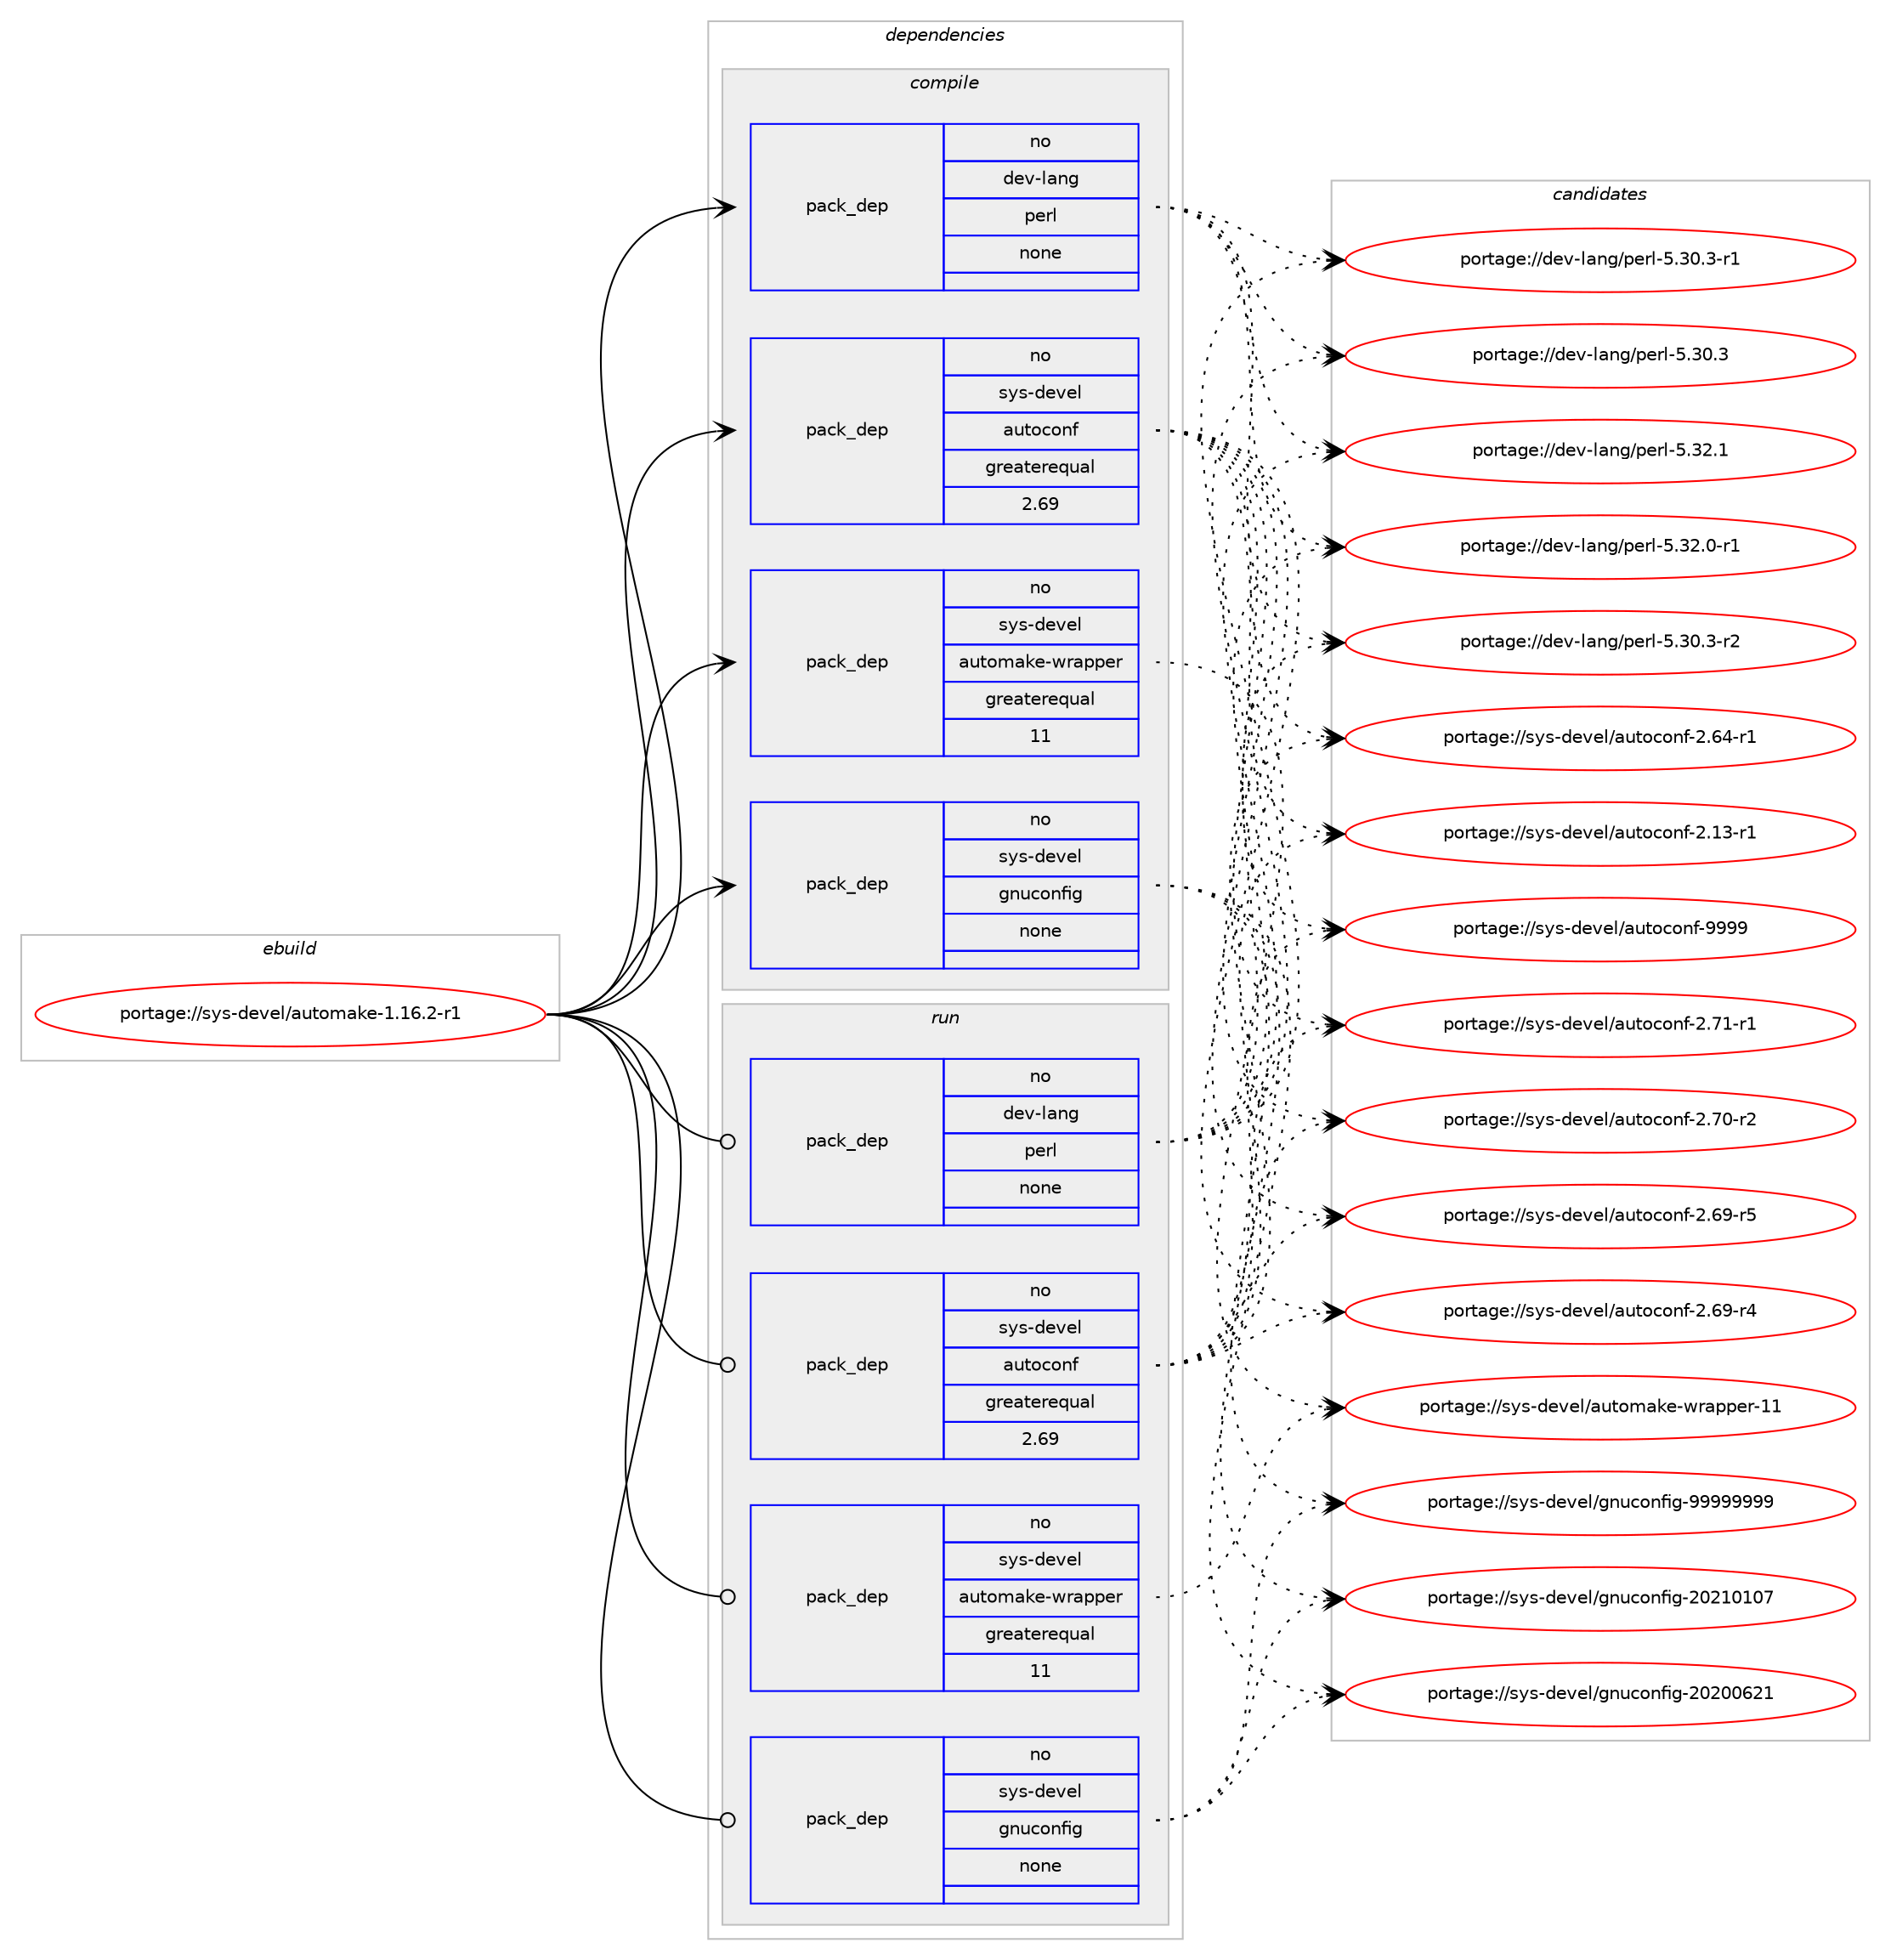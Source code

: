 digraph prolog {

# *************
# Graph options
# *************

newrank=true;
concentrate=true;
compound=true;
graph [rankdir=LR,fontname=Helvetica,fontsize=10,ranksep=1.5];#, ranksep=2.5, nodesep=0.2];
edge  [arrowhead=vee];
node  [fontname=Helvetica,fontsize=10];

# **********
# The ebuild
# **********

subgraph cluster_leftcol {
color=gray;
rank=same;
label=<<i>ebuild</i>>;
id [label="portage://sys-devel/automake-1.16.2-r1", color=red, width=4, href="../sys-devel/automake-1.16.2-r1.svg"];
}

# ****************
# The dependencies
# ****************

subgraph cluster_midcol {
color=gray;
label=<<i>dependencies</i>>;
subgraph cluster_compile {
fillcolor="#eeeeee";
style=filled;
label=<<i>compile</i>>;
subgraph pack6523 {
dependency9379 [label=<<TABLE BORDER="0" CELLBORDER="1" CELLSPACING="0" CELLPADDING="4" WIDTH="220"><TR><TD ROWSPAN="6" CELLPADDING="30">pack_dep</TD></TR><TR><TD WIDTH="110">no</TD></TR><TR><TD>dev-lang</TD></TR><TR><TD>perl</TD></TR><TR><TD>none</TD></TR><TR><TD></TD></TR></TABLE>>, shape=none, color=blue];
}
id:e -> dependency9379:w [weight=20,style="solid",arrowhead="vee"];
subgraph pack6524 {
dependency9380 [label=<<TABLE BORDER="0" CELLBORDER="1" CELLSPACING="0" CELLPADDING="4" WIDTH="220"><TR><TD ROWSPAN="6" CELLPADDING="30">pack_dep</TD></TR><TR><TD WIDTH="110">no</TD></TR><TR><TD>sys-devel</TD></TR><TR><TD>autoconf</TD></TR><TR><TD>greaterequal</TD></TR><TR><TD>2.69</TD></TR></TABLE>>, shape=none, color=blue];
}
id:e -> dependency9380:w [weight=20,style="solid",arrowhead="vee"];
subgraph pack6525 {
dependency9381 [label=<<TABLE BORDER="0" CELLBORDER="1" CELLSPACING="0" CELLPADDING="4" WIDTH="220"><TR><TD ROWSPAN="6" CELLPADDING="30">pack_dep</TD></TR><TR><TD WIDTH="110">no</TD></TR><TR><TD>sys-devel</TD></TR><TR><TD>automake-wrapper</TD></TR><TR><TD>greaterequal</TD></TR><TR><TD>11</TD></TR></TABLE>>, shape=none, color=blue];
}
id:e -> dependency9381:w [weight=20,style="solid",arrowhead="vee"];
subgraph pack6526 {
dependency9382 [label=<<TABLE BORDER="0" CELLBORDER="1" CELLSPACING="0" CELLPADDING="4" WIDTH="220"><TR><TD ROWSPAN="6" CELLPADDING="30">pack_dep</TD></TR><TR><TD WIDTH="110">no</TD></TR><TR><TD>sys-devel</TD></TR><TR><TD>gnuconfig</TD></TR><TR><TD>none</TD></TR><TR><TD></TD></TR></TABLE>>, shape=none, color=blue];
}
id:e -> dependency9382:w [weight=20,style="solid",arrowhead="vee"];
}
subgraph cluster_compileandrun {
fillcolor="#eeeeee";
style=filled;
label=<<i>compile and run</i>>;
}
subgraph cluster_run {
fillcolor="#eeeeee";
style=filled;
label=<<i>run</i>>;
subgraph pack6527 {
dependency9383 [label=<<TABLE BORDER="0" CELLBORDER="1" CELLSPACING="0" CELLPADDING="4" WIDTH="220"><TR><TD ROWSPAN="6" CELLPADDING="30">pack_dep</TD></TR><TR><TD WIDTH="110">no</TD></TR><TR><TD>dev-lang</TD></TR><TR><TD>perl</TD></TR><TR><TD>none</TD></TR><TR><TD></TD></TR></TABLE>>, shape=none, color=blue];
}
id:e -> dependency9383:w [weight=20,style="solid",arrowhead="odot"];
subgraph pack6528 {
dependency9384 [label=<<TABLE BORDER="0" CELLBORDER="1" CELLSPACING="0" CELLPADDING="4" WIDTH="220"><TR><TD ROWSPAN="6" CELLPADDING="30">pack_dep</TD></TR><TR><TD WIDTH="110">no</TD></TR><TR><TD>sys-devel</TD></TR><TR><TD>autoconf</TD></TR><TR><TD>greaterequal</TD></TR><TR><TD>2.69</TD></TR></TABLE>>, shape=none, color=blue];
}
id:e -> dependency9384:w [weight=20,style="solid",arrowhead="odot"];
subgraph pack6529 {
dependency9385 [label=<<TABLE BORDER="0" CELLBORDER="1" CELLSPACING="0" CELLPADDING="4" WIDTH="220"><TR><TD ROWSPAN="6" CELLPADDING="30">pack_dep</TD></TR><TR><TD WIDTH="110">no</TD></TR><TR><TD>sys-devel</TD></TR><TR><TD>automake-wrapper</TD></TR><TR><TD>greaterequal</TD></TR><TR><TD>11</TD></TR></TABLE>>, shape=none, color=blue];
}
id:e -> dependency9385:w [weight=20,style="solid",arrowhead="odot"];
subgraph pack6530 {
dependency9386 [label=<<TABLE BORDER="0" CELLBORDER="1" CELLSPACING="0" CELLPADDING="4" WIDTH="220"><TR><TD ROWSPAN="6" CELLPADDING="30">pack_dep</TD></TR><TR><TD WIDTH="110">no</TD></TR><TR><TD>sys-devel</TD></TR><TR><TD>gnuconfig</TD></TR><TR><TD>none</TD></TR><TR><TD></TD></TR></TABLE>>, shape=none, color=blue];
}
id:e -> dependency9386:w [weight=20,style="solid",arrowhead="odot"];
}
}

# **************
# The candidates
# **************

subgraph cluster_choices {
rank=same;
color=gray;
label=<<i>candidates</i>>;

subgraph choice6523 {
color=black;
nodesep=1;
choice10010111845108971101034711210111410845534651504649 [label="portage://dev-lang/perl-5.32.1", color=red, width=4,href="../dev-lang/perl-5.32.1.svg"];
choice100101118451089711010347112101114108455346515046484511449 [label="portage://dev-lang/perl-5.32.0-r1", color=red, width=4,href="../dev-lang/perl-5.32.0-r1.svg"];
choice100101118451089711010347112101114108455346514846514511450 [label="portage://dev-lang/perl-5.30.3-r2", color=red, width=4,href="../dev-lang/perl-5.30.3-r2.svg"];
choice100101118451089711010347112101114108455346514846514511449 [label="portage://dev-lang/perl-5.30.3-r1", color=red, width=4,href="../dev-lang/perl-5.30.3-r1.svg"];
choice10010111845108971101034711210111410845534651484651 [label="portage://dev-lang/perl-5.30.3", color=red, width=4,href="../dev-lang/perl-5.30.3.svg"];
dependency9379:e -> choice10010111845108971101034711210111410845534651504649:w [style=dotted,weight="100"];
dependency9379:e -> choice100101118451089711010347112101114108455346515046484511449:w [style=dotted,weight="100"];
dependency9379:e -> choice100101118451089711010347112101114108455346514846514511450:w [style=dotted,weight="100"];
dependency9379:e -> choice100101118451089711010347112101114108455346514846514511449:w [style=dotted,weight="100"];
dependency9379:e -> choice10010111845108971101034711210111410845534651484651:w [style=dotted,weight="100"];
}
subgraph choice6524 {
color=black;
nodesep=1;
choice115121115451001011181011084797117116111991111101024557575757 [label="portage://sys-devel/autoconf-9999", color=red, width=4,href="../sys-devel/autoconf-9999.svg"];
choice1151211154510010111810110847971171161119911111010245504655494511449 [label="portage://sys-devel/autoconf-2.71-r1", color=red, width=4,href="../sys-devel/autoconf-2.71-r1.svg"];
choice1151211154510010111810110847971171161119911111010245504655484511450 [label="portage://sys-devel/autoconf-2.70-r2", color=red, width=4,href="../sys-devel/autoconf-2.70-r2.svg"];
choice1151211154510010111810110847971171161119911111010245504654574511453 [label="portage://sys-devel/autoconf-2.69-r5", color=red, width=4,href="../sys-devel/autoconf-2.69-r5.svg"];
choice1151211154510010111810110847971171161119911111010245504654574511452 [label="portage://sys-devel/autoconf-2.69-r4", color=red, width=4,href="../sys-devel/autoconf-2.69-r4.svg"];
choice1151211154510010111810110847971171161119911111010245504654524511449 [label="portage://sys-devel/autoconf-2.64-r1", color=red, width=4,href="../sys-devel/autoconf-2.64-r1.svg"];
choice1151211154510010111810110847971171161119911111010245504649514511449 [label="portage://sys-devel/autoconf-2.13-r1", color=red, width=4,href="../sys-devel/autoconf-2.13-r1.svg"];
dependency9380:e -> choice115121115451001011181011084797117116111991111101024557575757:w [style=dotted,weight="100"];
dependency9380:e -> choice1151211154510010111810110847971171161119911111010245504655494511449:w [style=dotted,weight="100"];
dependency9380:e -> choice1151211154510010111810110847971171161119911111010245504655484511450:w [style=dotted,weight="100"];
dependency9380:e -> choice1151211154510010111810110847971171161119911111010245504654574511453:w [style=dotted,weight="100"];
dependency9380:e -> choice1151211154510010111810110847971171161119911111010245504654574511452:w [style=dotted,weight="100"];
dependency9380:e -> choice1151211154510010111810110847971171161119911111010245504654524511449:w [style=dotted,weight="100"];
dependency9380:e -> choice1151211154510010111810110847971171161119911111010245504649514511449:w [style=dotted,weight="100"];
}
subgraph choice6525 {
color=black;
nodesep=1;
choice115121115451001011181011084797117116111109971071014511911497112112101114454949 [label="portage://sys-devel/automake-wrapper-11", color=red, width=4,href="../sys-devel/automake-wrapper-11.svg"];
dependency9381:e -> choice115121115451001011181011084797117116111109971071014511911497112112101114454949:w [style=dotted,weight="100"];
}
subgraph choice6526 {
color=black;
nodesep=1;
choice115121115451001011181011084710311011799111110102105103455757575757575757 [label="portage://sys-devel/gnuconfig-99999999", color=red, width=4,href="../sys-devel/gnuconfig-99999999.svg"];
choice115121115451001011181011084710311011799111110102105103455048504948494855 [label="portage://sys-devel/gnuconfig-20210107", color=red, width=4,href="../sys-devel/gnuconfig-20210107.svg"];
choice115121115451001011181011084710311011799111110102105103455048504848545049 [label="portage://sys-devel/gnuconfig-20200621", color=red, width=4,href="../sys-devel/gnuconfig-20200621.svg"];
dependency9382:e -> choice115121115451001011181011084710311011799111110102105103455757575757575757:w [style=dotted,weight="100"];
dependency9382:e -> choice115121115451001011181011084710311011799111110102105103455048504948494855:w [style=dotted,weight="100"];
dependency9382:e -> choice115121115451001011181011084710311011799111110102105103455048504848545049:w [style=dotted,weight="100"];
}
subgraph choice6527 {
color=black;
nodesep=1;
choice10010111845108971101034711210111410845534651504649 [label="portage://dev-lang/perl-5.32.1", color=red, width=4,href="../dev-lang/perl-5.32.1.svg"];
choice100101118451089711010347112101114108455346515046484511449 [label="portage://dev-lang/perl-5.32.0-r1", color=red, width=4,href="../dev-lang/perl-5.32.0-r1.svg"];
choice100101118451089711010347112101114108455346514846514511450 [label="portage://dev-lang/perl-5.30.3-r2", color=red, width=4,href="../dev-lang/perl-5.30.3-r2.svg"];
choice100101118451089711010347112101114108455346514846514511449 [label="portage://dev-lang/perl-5.30.3-r1", color=red, width=4,href="../dev-lang/perl-5.30.3-r1.svg"];
choice10010111845108971101034711210111410845534651484651 [label="portage://dev-lang/perl-5.30.3", color=red, width=4,href="../dev-lang/perl-5.30.3.svg"];
dependency9383:e -> choice10010111845108971101034711210111410845534651504649:w [style=dotted,weight="100"];
dependency9383:e -> choice100101118451089711010347112101114108455346515046484511449:w [style=dotted,weight="100"];
dependency9383:e -> choice100101118451089711010347112101114108455346514846514511450:w [style=dotted,weight="100"];
dependency9383:e -> choice100101118451089711010347112101114108455346514846514511449:w [style=dotted,weight="100"];
dependency9383:e -> choice10010111845108971101034711210111410845534651484651:w [style=dotted,weight="100"];
}
subgraph choice6528 {
color=black;
nodesep=1;
choice115121115451001011181011084797117116111991111101024557575757 [label="portage://sys-devel/autoconf-9999", color=red, width=4,href="../sys-devel/autoconf-9999.svg"];
choice1151211154510010111810110847971171161119911111010245504655494511449 [label="portage://sys-devel/autoconf-2.71-r1", color=red, width=4,href="../sys-devel/autoconf-2.71-r1.svg"];
choice1151211154510010111810110847971171161119911111010245504655484511450 [label="portage://sys-devel/autoconf-2.70-r2", color=red, width=4,href="../sys-devel/autoconf-2.70-r2.svg"];
choice1151211154510010111810110847971171161119911111010245504654574511453 [label="portage://sys-devel/autoconf-2.69-r5", color=red, width=4,href="../sys-devel/autoconf-2.69-r5.svg"];
choice1151211154510010111810110847971171161119911111010245504654574511452 [label="portage://sys-devel/autoconf-2.69-r4", color=red, width=4,href="../sys-devel/autoconf-2.69-r4.svg"];
choice1151211154510010111810110847971171161119911111010245504654524511449 [label="portage://sys-devel/autoconf-2.64-r1", color=red, width=4,href="../sys-devel/autoconf-2.64-r1.svg"];
choice1151211154510010111810110847971171161119911111010245504649514511449 [label="portage://sys-devel/autoconf-2.13-r1", color=red, width=4,href="../sys-devel/autoconf-2.13-r1.svg"];
dependency9384:e -> choice115121115451001011181011084797117116111991111101024557575757:w [style=dotted,weight="100"];
dependency9384:e -> choice1151211154510010111810110847971171161119911111010245504655494511449:w [style=dotted,weight="100"];
dependency9384:e -> choice1151211154510010111810110847971171161119911111010245504655484511450:w [style=dotted,weight="100"];
dependency9384:e -> choice1151211154510010111810110847971171161119911111010245504654574511453:w [style=dotted,weight="100"];
dependency9384:e -> choice1151211154510010111810110847971171161119911111010245504654574511452:w [style=dotted,weight="100"];
dependency9384:e -> choice1151211154510010111810110847971171161119911111010245504654524511449:w [style=dotted,weight="100"];
dependency9384:e -> choice1151211154510010111810110847971171161119911111010245504649514511449:w [style=dotted,weight="100"];
}
subgraph choice6529 {
color=black;
nodesep=1;
choice115121115451001011181011084797117116111109971071014511911497112112101114454949 [label="portage://sys-devel/automake-wrapper-11", color=red, width=4,href="../sys-devel/automake-wrapper-11.svg"];
dependency9385:e -> choice115121115451001011181011084797117116111109971071014511911497112112101114454949:w [style=dotted,weight="100"];
}
subgraph choice6530 {
color=black;
nodesep=1;
choice115121115451001011181011084710311011799111110102105103455757575757575757 [label="portage://sys-devel/gnuconfig-99999999", color=red, width=4,href="../sys-devel/gnuconfig-99999999.svg"];
choice115121115451001011181011084710311011799111110102105103455048504948494855 [label="portage://sys-devel/gnuconfig-20210107", color=red, width=4,href="../sys-devel/gnuconfig-20210107.svg"];
choice115121115451001011181011084710311011799111110102105103455048504848545049 [label="portage://sys-devel/gnuconfig-20200621", color=red, width=4,href="../sys-devel/gnuconfig-20200621.svg"];
dependency9386:e -> choice115121115451001011181011084710311011799111110102105103455757575757575757:w [style=dotted,weight="100"];
dependency9386:e -> choice115121115451001011181011084710311011799111110102105103455048504948494855:w [style=dotted,weight="100"];
dependency9386:e -> choice115121115451001011181011084710311011799111110102105103455048504848545049:w [style=dotted,weight="100"];
}
}

}
